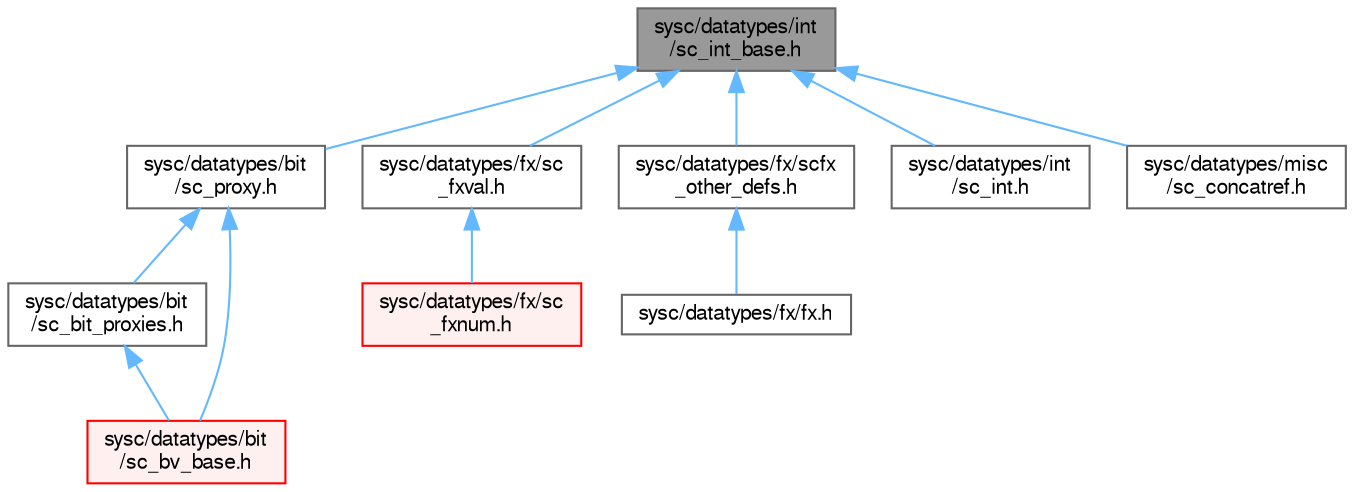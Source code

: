 digraph "sysc/datatypes/int/sc_int_base.h"
{
 // LATEX_PDF_SIZE
  bgcolor="transparent";
  edge [fontname=FreeSans,fontsize=10,labelfontname=FreeSans,labelfontsize=10];
  node [fontname=FreeSans,fontsize=10,shape=box,height=0.2,width=0.4];
  Node1 [id="Node000001",label="sysc/datatypes/int\l/sc_int_base.h",height=0.2,width=0.4,color="gray40", fillcolor="grey60", style="filled", fontcolor="black",tooltip=" "];
  Node1 -> Node2 [id="edge1_Node000001_Node000002",dir="back",color="steelblue1",style="solid",tooltip=" "];
  Node2 [id="Node000002",label="sysc/datatypes/bit\l/sc_proxy.h",height=0.2,width=0.4,color="grey40", fillcolor="white", style="filled",URL="$a00047.html",tooltip=" "];
  Node2 -> Node3 [id="edge2_Node000002_Node000003",dir="back",color="steelblue1",style="solid",tooltip=" "];
  Node3 [id="Node000003",label="sysc/datatypes/bit\l/sc_bit_proxies.h",height=0.2,width=0.4,color="grey40", fillcolor="white", style="filled",URL="$a00056.html",tooltip=" "];
  Node3 -> Node4 [id="edge3_Node000003_Node000004",dir="back",color="steelblue1",style="solid",tooltip=" "];
  Node4 [id="Node000004",label="sysc/datatypes/bit\l/sc_bv_base.h",height=0.2,width=0.4,color="red", fillcolor="#FFF0F0", style="filled",URL="$a00053.html",tooltip=" "];
  Node2 -> Node4 [id="edge4_Node000002_Node000004",dir="back",color="steelblue1",style="solid",tooltip=" "];
  Node1 -> Node17 [id="edge5_Node000001_Node000017",dir="back",color="steelblue1",style="solid",tooltip=" "];
  Node17 [id="Node000017",label="sysc/datatypes/fx/sc\l_fxval.h",height=0.2,width=0.4,color="grey40", fillcolor="white", style="filled",URL="$a00098.html",tooltip=" "];
  Node17 -> Node11 [id="edge6_Node000017_Node000011",dir="back",color="steelblue1",style="solid",tooltip=" "];
  Node11 [id="Node000011",label="sysc/datatypes/fx/sc\l_fxnum.h",height=0.2,width=0.4,color="red", fillcolor="#FFF0F0", style="filled",URL="$a00119.html",tooltip=" "];
  Node1 -> Node18 [id="edge7_Node000001_Node000018",dir="back",color="steelblue1",style="solid",tooltip=" "];
  Node18 [id="Node000018",label="sysc/datatypes/fx/scfx\l_other_defs.h",height=0.2,width=0.4,color="grey40", fillcolor="white", style="filled",URL="$a00083.html",tooltip=" "];
  Node18 -> Node14 [id="edge8_Node000018_Node000014",dir="back",color="steelblue1",style="solid",tooltip=" "];
  Node14 [id="Node000014",label="sysc/datatypes/fx/fx.h",height=0.2,width=0.4,color="grey40", fillcolor="white", style="filled",URL="$a00074.html",tooltip=" "];
  Node1 -> Node19 [id="edge9_Node000001_Node000019",dir="back",color="steelblue1",style="solid",tooltip=" "];
  Node19 [id="Node000019",label="sysc/datatypes/int\l/sc_int.h",height=0.2,width=0.4,color="grey40", fillcolor="white", style="filled",URL="$a00137.html",tooltip=" "];
  Node1 -> Node6 [id="edge10_Node000001_Node000006",dir="back",color="steelblue1",style="solid",tooltip=" "];
  Node6 [id="Node000006",label="sysc/datatypes/misc\l/sc_concatref.h",height=0.2,width=0.4,color="grey40", fillcolor="white", style="filled",URL="$a00026.html",tooltip=" "];
}

